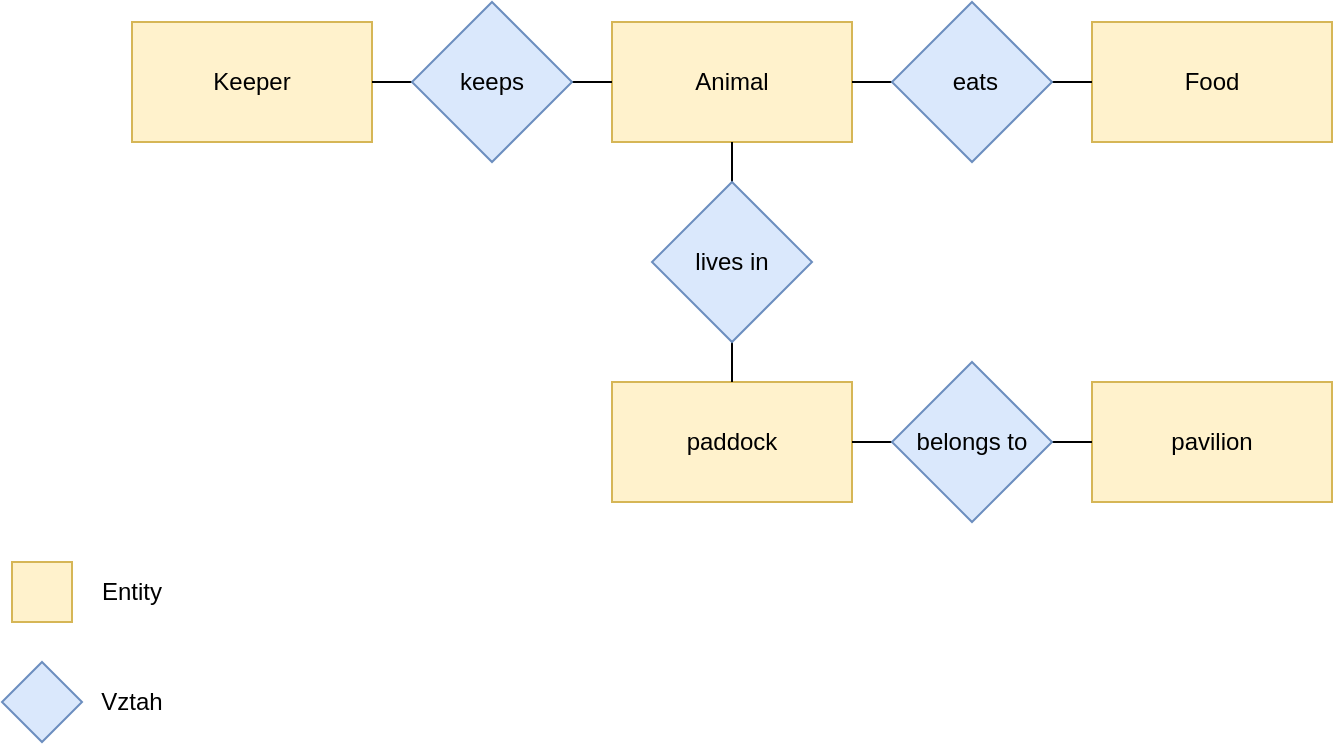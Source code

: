 <mxfile version="24.7.17" pages="3">
  <diagram name="Zoo" id="CAoNn_qPmIlFXC84ZMjt">
    <mxGraphModel dx="1434" dy="818" grid="1" gridSize="10" guides="1" tooltips="1" connect="1" arrows="1" fold="1" page="1" pageScale="1" pageWidth="827" pageHeight="1169" math="0" shadow="0">
      <root>
        <mxCell id="0" />
        <mxCell id="1" parent="0" />
        <mxCell id="KslFYSPMrBS0eJ-jhUQJ-5" value="Animal" style="rounded=0;whiteSpace=wrap;html=1;rotation=0;fillColor=#fff2cc;strokeColor=#d6b656;" parent="1" vertex="1">
          <mxGeometry x="320" y="120" width="120" height="60" as="geometry" />
        </mxCell>
        <mxCell id="KslFYSPMrBS0eJ-jhUQJ-6" value="Keeper" style="rounded=0;whiteSpace=wrap;html=1;fillColor=#fff2cc;strokeColor=#d6b656;" parent="1" vertex="1">
          <mxGeometry x="80" y="120" width="120" height="60" as="geometry" />
        </mxCell>
        <mxCell id="KslFYSPMrBS0eJ-jhUQJ-7" value="paddock" style="rounded=0;whiteSpace=wrap;html=1;fillColor=#fff2cc;strokeColor=#d6b656;" parent="1" vertex="1">
          <mxGeometry x="320" y="300" width="120" height="60" as="geometry" />
        </mxCell>
        <mxCell id="KslFYSPMrBS0eJ-jhUQJ-8" value="pavilion" style="rounded=0;whiteSpace=wrap;html=1;fillColor=#fff2cc;strokeColor=#d6b656;" parent="1" vertex="1">
          <mxGeometry x="560" y="300" width="120" height="60" as="geometry" />
        </mxCell>
        <mxCell id="KslFYSPMrBS0eJ-jhUQJ-9" value="Food" style="rounded=0;whiteSpace=wrap;html=1;fillColor=#fff2cc;strokeColor=#d6b656;" parent="1" vertex="1">
          <mxGeometry x="560" y="120" width="120" height="60" as="geometry" />
        </mxCell>
        <mxCell id="KslFYSPMrBS0eJ-jhUQJ-11" style="edgeStyle=orthogonalEdgeStyle;rounded=0;orthogonalLoop=1;jettySize=auto;html=1;exitX=1;exitY=0.5;exitDx=0;exitDy=0;entryX=0;entryY=0.5;entryDx=0;entryDy=0;endArrow=none;endFill=0;" parent="1" source="KslFYSPMrBS0eJ-jhUQJ-10" target="KslFYSPMrBS0eJ-jhUQJ-5" edge="1">
          <mxGeometry relative="1" as="geometry" />
        </mxCell>
        <mxCell id="KslFYSPMrBS0eJ-jhUQJ-12" style="edgeStyle=orthogonalEdgeStyle;rounded=0;orthogonalLoop=1;jettySize=auto;html=1;exitX=0;exitY=0.5;exitDx=0;exitDy=0;entryX=1;entryY=0.5;entryDx=0;entryDy=0;strokeColor=default;endArrow=none;endFill=0;" parent="1" source="KslFYSPMrBS0eJ-jhUQJ-10" target="KslFYSPMrBS0eJ-jhUQJ-6" edge="1">
          <mxGeometry relative="1" as="geometry" />
        </mxCell>
        <mxCell id="KslFYSPMrBS0eJ-jhUQJ-10" value="keeps" style="rhombus;whiteSpace=wrap;html=1;fillColor=#dae8fc;strokeColor=#6c8ebf;" parent="1" vertex="1">
          <mxGeometry x="220" y="110" width="80" height="80" as="geometry" />
        </mxCell>
        <mxCell id="KslFYSPMrBS0eJ-jhUQJ-14" style="edgeStyle=orthogonalEdgeStyle;rounded=0;orthogonalLoop=1;jettySize=auto;html=1;exitX=0;exitY=0.5;exitDx=0;exitDy=0;endArrow=none;endFill=0;" parent="1" source="KslFYSPMrBS0eJ-jhUQJ-13" target="KslFYSPMrBS0eJ-jhUQJ-5" edge="1">
          <mxGeometry relative="1" as="geometry" />
        </mxCell>
        <mxCell id="KslFYSPMrBS0eJ-jhUQJ-15" style="edgeStyle=orthogonalEdgeStyle;rounded=0;orthogonalLoop=1;jettySize=auto;html=1;exitX=1;exitY=0.5;exitDx=0;exitDy=0;entryX=0;entryY=0.5;entryDx=0;entryDy=0;endArrow=none;endFill=0;" parent="1" source="KslFYSPMrBS0eJ-jhUQJ-13" target="KslFYSPMrBS0eJ-jhUQJ-9" edge="1">
          <mxGeometry relative="1" as="geometry" />
        </mxCell>
        <mxCell id="KslFYSPMrBS0eJ-jhUQJ-13" value="&amp;nbsp;eats" style="rhombus;whiteSpace=wrap;html=1;fillColor=#dae8fc;strokeColor=#6c8ebf;" parent="1" vertex="1">
          <mxGeometry x="460" y="110" width="80" height="80" as="geometry" />
        </mxCell>
        <mxCell id="vpGfPOoJV8wJ9LqZUHD6-2" style="edgeStyle=orthogonalEdgeStyle;rounded=0;orthogonalLoop=1;jettySize=auto;html=1;exitX=0.5;exitY=0;exitDx=0;exitDy=0;entryX=0.5;entryY=1;entryDx=0;entryDy=0;endArrow=none;endFill=0;" parent="1" source="vpGfPOoJV8wJ9LqZUHD6-1" target="KslFYSPMrBS0eJ-jhUQJ-5" edge="1">
          <mxGeometry relative="1" as="geometry" />
        </mxCell>
        <mxCell id="vpGfPOoJV8wJ9LqZUHD6-3" style="edgeStyle=orthogonalEdgeStyle;rounded=0;orthogonalLoop=1;jettySize=auto;html=1;exitX=0.5;exitY=1;exitDx=0;exitDy=0;entryX=0.5;entryY=0;entryDx=0;entryDy=0;endArrow=none;endFill=0;" parent="1" source="vpGfPOoJV8wJ9LqZUHD6-1" target="KslFYSPMrBS0eJ-jhUQJ-7" edge="1">
          <mxGeometry relative="1" as="geometry" />
        </mxCell>
        <mxCell id="vpGfPOoJV8wJ9LqZUHD6-1" value="lives in" style="rhombus;whiteSpace=wrap;html=1;fillColor=#dae8fc;strokeColor=#6c8ebf;" parent="1" vertex="1">
          <mxGeometry x="340" y="200" width="80" height="80" as="geometry" />
        </mxCell>
        <mxCell id="vpGfPOoJV8wJ9LqZUHD6-5" style="edgeStyle=orthogonalEdgeStyle;rounded=0;orthogonalLoop=1;jettySize=auto;html=1;exitX=0;exitY=0.5;exitDx=0;exitDy=0;entryX=1;entryY=0.5;entryDx=0;entryDy=0;endArrow=none;endFill=0;" parent="1" source="vpGfPOoJV8wJ9LqZUHD6-4" target="KslFYSPMrBS0eJ-jhUQJ-7" edge="1">
          <mxGeometry relative="1" as="geometry" />
        </mxCell>
        <mxCell id="vpGfPOoJV8wJ9LqZUHD6-6" style="edgeStyle=orthogonalEdgeStyle;rounded=0;orthogonalLoop=1;jettySize=auto;html=1;exitX=1;exitY=0.5;exitDx=0;exitDy=0;entryX=0;entryY=0.5;entryDx=0;entryDy=0;endArrow=none;endFill=0;" parent="1" source="vpGfPOoJV8wJ9LqZUHD6-4" target="KslFYSPMrBS0eJ-jhUQJ-8" edge="1">
          <mxGeometry relative="1" as="geometry" />
        </mxCell>
        <mxCell id="vpGfPOoJV8wJ9LqZUHD6-4" value="belongs to" style="rhombus;whiteSpace=wrap;html=1;fillColor=#dae8fc;strokeColor=#6c8ebf;" parent="1" vertex="1">
          <mxGeometry x="460" y="290" width="80" height="80" as="geometry" />
        </mxCell>
        <mxCell id="vpGfPOoJV8wJ9LqZUHD6-7" value="" style="whiteSpace=wrap;html=1;aspect=fixed;fillColor=#fff2cc;strokeColor=#d6b656;" parent="1" vertex="1">
          <mxGeometry x="20" y="390" width="30" height="30" as="geometry" />
        </mxCell>
        <mxCell id="vpGfPOoJV8wJ9LqZUHD6-8" value="Entity" style="text;html=1;align=center;verticalAlign=middle;whiteSpace=wrap;rounded=0;" parent="1" vertex="1">
          <mxGeometry x="50" y="390" width="60" height="30" as="geometry" />
        </mxCell>
        <mxCell id="vpGfPOoJV8wJ9LqZUHD6-10" value="" style="rhombus;whiteSpace=wrap;html=1;fillColor=#dae8fc;strokeColor=#6c8ebf;" parent="1" vertex="1">
          <mxGeometry x="15" y="440" width="40" height="40" as="geometry" />
        </mxCell>
        <mxCell id="vpGfPOoJV8wJ9LqZUHD6-11" value="Vztah" style="text;html=1;align=center;verticalAlign=middle;whiteSpace=wrap;rounded=0;" parent="1" vertex="1">
          <mxGeometry x="50" y="445" width="60" height="30" as="geometry" />
        </mxCell>
      </root>
    </mxGraphModel>
  </diagram>
  <diagram id="9qHi6DdYWwwdDQwbe3Vd" name="Karty">
    <mxGraphModel dx="1434" dy="818" grid="1" gridSize="10" guides="1" tooltips="1" connect="1" arrows="1" fold="1" page="1" pageScale="1" pageWidth="827" pageHeight="1169" math="0" shadow="0">
      <root>
        <mxCell id="0" />
        <mxCell id="1" parent="0" />
        <mxCell id="c8TgKq76TuHpdyYchnnW-1" value="Zběratel" style="rounded=0;whiteSpace=wrap;html=1;fillColor=#fff2cc;strokeColor=#d6b656;" parent="1" vertex="1">
          <mxGeometry x="104" y="190" width="120" height="60" as="geometry" />
        </mxCell>
        <mxCell id="c8TgKq76TuHpdyYchnnW-2" value="karta" style="rounded=0;whiteSpace=wrap;html=1;fillColor=#fff2cc;strokeColor=#d6b656;" parent="1" vertex="1">
          <mxGeometry x="344" y="190" width="120" height="60" as="geometry" />
        </mxCell>
        <mxCell id="c8TgKq76TuHpdyYchnnW-3" value="sbírka" style="rounded=0;whiteSpace=wrap;html=1;container=0;fillColor=#fff2cc;strokeColor=#d6b656;" parent="1" vertex="1">
          <mxGeometry x="344" y="370" width="120" height="60" as="geometry" />
        </mxCell>
        <mxCell id="c8TgKq76TuHpdyYchnnW-4" value="kategorie" style="rounded=0;whiteSpace=wrap;html=1;fillColor=#fff2cc;strokeColor=#d6b656;" parent="1" vertex="1">
          <mxGeometry x="604" y="190" width="120" height="60" as="geometry" />
        </mxCell>
        <mxCell id="c8TgKq76TuHpdyYchnnW-6" style="edgeStyle=orthogonalEdgeStyle;rounded=0;orthogonalLoop=1;jettySize=auto;html=1;exitX=1;exitY=0.5;exitDx=0;exitDy=0;entryX=0;entryY=0.5;entryDx=0;entryDy=0;endArrow=none;endFill=0;" parent="1" source="c8TgKq76TuHpdyYchnnW-5" target="c8TgKq76TuHpdyYchnnW-2" edge="1">
          <mxGeometry relative="1" as="geometry" />
        </mxCell>
        <mxCell id="c8TgKq76TuHpdyYchnnW-7" style="edgeStyle=orthogonalEdgeStyle;rounded=0;orthogonalLoop=1;jettySize=auto;html=1;exitX=0;exitY=0.5;exitDx=0;exitDy=0;entryX=1;entryY=0.5;entryDx=0;entryDy=0;endArrow=none;endFill=0;" parent="1" source="c8TgKq76TuHpdyYchnnW-5" target="c8TgKq76TuHpdyYchnnW-1" edge="1">
          <mxGeometry relative="1" as="geometry" />
        </mxCell>
        <mxCell id="c8TgKq76TuHpdyYchnnW-5" value="sbírá" style="rhombus;whiteSpace=wrap;html=1;fillColor=#dae8fc;strokeColor=#6c8ebf;" parent="1" vertex="1">
          <mxGeometry x="244" y="180" width="80" height="80" as="geometry" />
        </mxCell>
        <mxCell id="c8TgKq76TuHpdyYchnnW-12" style="edgeStyle=orthogonalEdgeStyle;rounded=0;orthogonalLoop=1;jettySize=auto;html=1;exitX=0;exitY=0.5;exitDx=0;exitDy=0;endArrow=none;endFill=0;" parent="1" source="c8TgKq76TuHpdyYchnnW-11" target="c8TgKq76TuHpdyYchnnW-2" edge="1">
          <mxGeometry relative="1" as="geometry" />
        </mxCell>
        <mxCell id="c8TgKq76TuHpdyYchnnW-15" style="edgeStyle=orthogonalEdgeStyle;rounded=0;orthogonalLoop=1;jettySize=auto;html=1;exitX=1;exitY=0.5;exitDx=0;exitDy=0;entryX=0;entryY=0.5;entryDx=0;entryDy=0;endArrow=none;endFill=0;" parent="1" source="c8TgKq76TuHpdyYchnnW-11" target="c8TgKq76TuHpdyYchnnW-4" edge="1">
          <mxGeometry relative="1" as="geometry" />
        </mxCell>
        <mxCell id="c8TgKq76TuHpdyYchnnW-11" value="řadí se" style="rhombus;whiteSpace=wrap;html=1;fillColor=#dae8fc;strokeColor=#6c8ebf;" parent="1" vertex="1">
          <mxGeometry x="494" y="180" width="80" height="80" as="geometry" />
        </mxCell>
        <mxCell id="c8TgKq76TuHpdyYchnnW-18" style="edgeStyle=orthogonalEdgeStyle;rounded=0;orthogonalLoop=1;jettySize=auto;html=1;exitX=0.5;exitY=0;exitDx=0;exitDy=0;entryX=0.5;entryY=1;entryDx=0;entryDy=0;endArrow=none;endFill=0;" parent="1" source="c8TgKq76TuHpdyYchnnW-17" target="c8TgKq76TuHpdyYchnnW-2" edge="1">
          <mxGeometry relative="1" as="geometry" />
        </mxCell>
        <mxCell id="c8TgKq76TuHpdyYchnnW-19" style="edgeStyle=orthogonalEdgeStyle;rounded=0;orthogonalLoop=1;jettySize=auto;html=1;exitX=0.5;exitY=1;exitDx=0;exitDy=0;entryX=0.5;entryY=0;entryDx=0;entryDy=0;endArrow=none;endFill=0;" parent="1" source="c8TgKq76TuHpdyYchnnW-17" target="c8TgKq76TuHpdyYchnnW-3" edge="1">
          <mxGeometry relative="1" as="geometry" />
        </mxCell>
        <mxCell id="c8TgKq76TuHpdyYchnnW-17" value="patří" style="rhombus;whiteSpace=wrap;html=1;fillColor=#dae8fc;strokeColor=#6c8ebf;" parent="1" vertex="1">
          <mxGeometry x="364" y="270" width="80" height="80" as="geometry" />
        </mxCell>
      </root>
    </mxGraphModel>
  </diagram>
  <diagram id="rd2mlD0Jrdo1zf6dgZCI" name="Dopravní prostředky">
    <mxGraphModel dx="1434" dy="818" grid="1" gridSize="10" guides="1" tooltips="1" connect="1" arrows="1" fold="1" page="1" pageScale="1" pageWidth="827" pageHeight="1169" math="0" shadow="0">
      <root>
        <mxCell id="0" />
        <mxCell id="1" parent="0" />
        <mxCell id="sPAHe4sGn7vhXkhob3Lu-13" style="edgeStyle=orthogonalEdgeStyle;rounded=0;orthogonalLoop=1;jettySize=auto;html=1;exitX=1;exitY=0.5;exitDx=0;exitDy=0;entryX=0;entryY=0.5;entryDx=0;entryDy=0;endArrow=none;endFill=0;" edge="1" parent="1" source="sPAHe4sGn7vhXkhob3Lu-1" target="sPAHe4sGn7vhXkhob3Lu-8">
          <mxGeometry relative="1" as="geometry" />
        </mxCell>
        <mxCell id="sPAHe4sGn7vhXkhob3Lu-1" value="vlastník" style="rounded=0;whiteSpace=wrap;html=1;fillColor=#fff2cc;strokeColor=#d6b656;" vertex="1" parent="1">
          <mxGeometry x="80" y="280" width="120" height="60" as="geometry" />
        </mxCell>
        <mxCell id="sPAHe4sGn7vhXkhob3Lu-2" value="řidič" style="rounded=0;whiteSpace=wrap;html=1;fillColor=#fff2cc;strokeColor=#d6b656;" vertex="1" parent="1">
          <mxGeometry x="340" y="80" width="120" height="60" as="geometry" />
        </mxCell>
        <mxCell id="sPAHe4sGn7vhXkhob3Lu-12" style="edgeStyle=orthogonalEdgeStyle;rounded=0;orthogonalLoop=1;jettySize=auto;html=1;exitX=0;exitY=0.5;exitDx=0;exitDy=0;entryX=1;entryY=0.5;entryDx=0;entryDy=0;endArrow=none;endFill=0;" edge="1" parent="1" source="sPAHe4sGn7vhXkhob3Lu-3" target="sPAHe4sGn7vhXkhob3Lu-8">
          <mxGeometry relative="1" as="geometry" />
        </mxCell>
        <mxCell id="sPAHe4sGn7vhXkhob3Lu-14" style="edgeStyle=orthogonalEdgeStyle;rounded=0;orthogonalLoop=1;jettySize=auto;html=1;exitX=0.5;exitY=0;exitDx=0;exitDy=0;entryX=0.5;entryY=1;entryDx=0;entryDy=0;endArrow=none;endFill=0;" edge="1" parent="1" source="sPAHe4sGn7vhXkhob3Lu-3" target="sPAHe4sGn7vhXkhob3Lu-9">
          <mxGeometry relative="1" as="geometry" />
        </mxCell>
        <mxCell id="sPAHe4sGn7vhXkhob3Lu-3" value="dopravní prostředek" style="rounded=0;whiteSpace=wrap;html=1;fillColor=#fff2cc;strokeColor=#d6b656;" vertex="1" parent="1">
          <mxGeometry x="340" y="280" width="120" height="60" as="geometry" />
        </mxCell>
        <mxCell id="sPAHe4sGn7vhXkhob3Lu-6" value="kategorie" style="whiteSpace=wrap;html=1;fillColor=#fff2cc;strokeColor=#d6b656;" vertex="1" parent="1">
          <mxGeometry x="600" y="280" width="120" height="60" as="geometry" />
        </mxCell>
        <mxCell id="sPAHe4sGn7vhXkhob3Lu-10" style="edgeStyle=orthogonalEdgeStyle;rounded=0;orthogonalLoop=1;jettySize=auto;html=1;exitX=0;exitY=0.5;exitDx=0;exitDy=0;entryX=1;entryY=0.5;entryDx=0;entryDy=0;endArrow=none;endFill=0;" edge="1" parent="1" source="sPAHe4sGn7vhXkhob3Lu-7" target="sPAHe4sGn7vhXkhob3Lu-3">
          <mxGeometry relative="1" as="geometry" />
        </mxCell>
        <mxCell id="sPAHe4sGn7vhXkhob3Lu-11" style="edgeStyle=orthogonalEdgeStyle;rounded=0;orthogonalLoop=1;jettySize=auto;html=1;exitX=1;exitY=0.5;exitDx=0;exitDy=0;entryX=0;entryY=0.5;entryDx=0;entryDy=0;endArrow=none;endFill=0;" edge="1" parent="1" source="sPAHe4sGn7vhXkhob3Lu-7" target="sPAHe4sGn7vhXkhob3Lu-6">
          <mxGeometry relative="1" as="geometry" />
        </mxCell>
        <mxCell id="sPAHe4sGn7vhXkhob3Lu-7" value="patří" style="rhombus;whiteSpace=wrap;html=1;fillColor=#dae8fc;strokeColor=#6c8ebf;" vertex="1" parent="1">
          <mxGeometry x="490" y="270" width="80" height="80" as="geometry" />
        </mxCell>
        <mxCell id="sPAHe4sGn7vhXkhob3Lu-8" value="vlastní" style="rhombus;whiteSpace=wrap;html=1;fillColor=#dae8fc;strokeColor=#6c8ebf;" vertex="1" parent="1">
          <mxGeometry x="230" y="270" width="80" height="80" as="geometry" />
        </mxCell>
        <mxCell id="sPAHe4sGn7vhXkhob3Lu-15" style="edgeStyle=orthogonalEdgeStyle;rounded=0;orthogonalLoop=1;jettySize=auto;html=1;exitX=0.5;exitY=0;exitDx=0;exitDy=0;entryX=0.5;entryY=1;entryDx=0;entryDy=0;endArrow=none;endFill=0;" edge="1" parent="1" source="sPAHe4sGn7vhXkhob3Lu-9" target="sPAHe4sGn7vhXkhob3Lu-2">
          <mxGeometry relative="1" as="geometry" />
        </mxCell>
        <mxCell id="sPAHe4sGn7vhXkhob3Lu-9" value="řídí" style="rhombus;whiteSpace=wrap;html=1;fillColor=#dae8fc;strokeColor=#6c8ebf;" vertex="1" parent="1">
          <mxGeometry x="360" y="170" width="80" height="80" as="geometry" />
        </mxCell>
      </root>
    </mxGraphModel>
  </diagram>
</mxfile>
